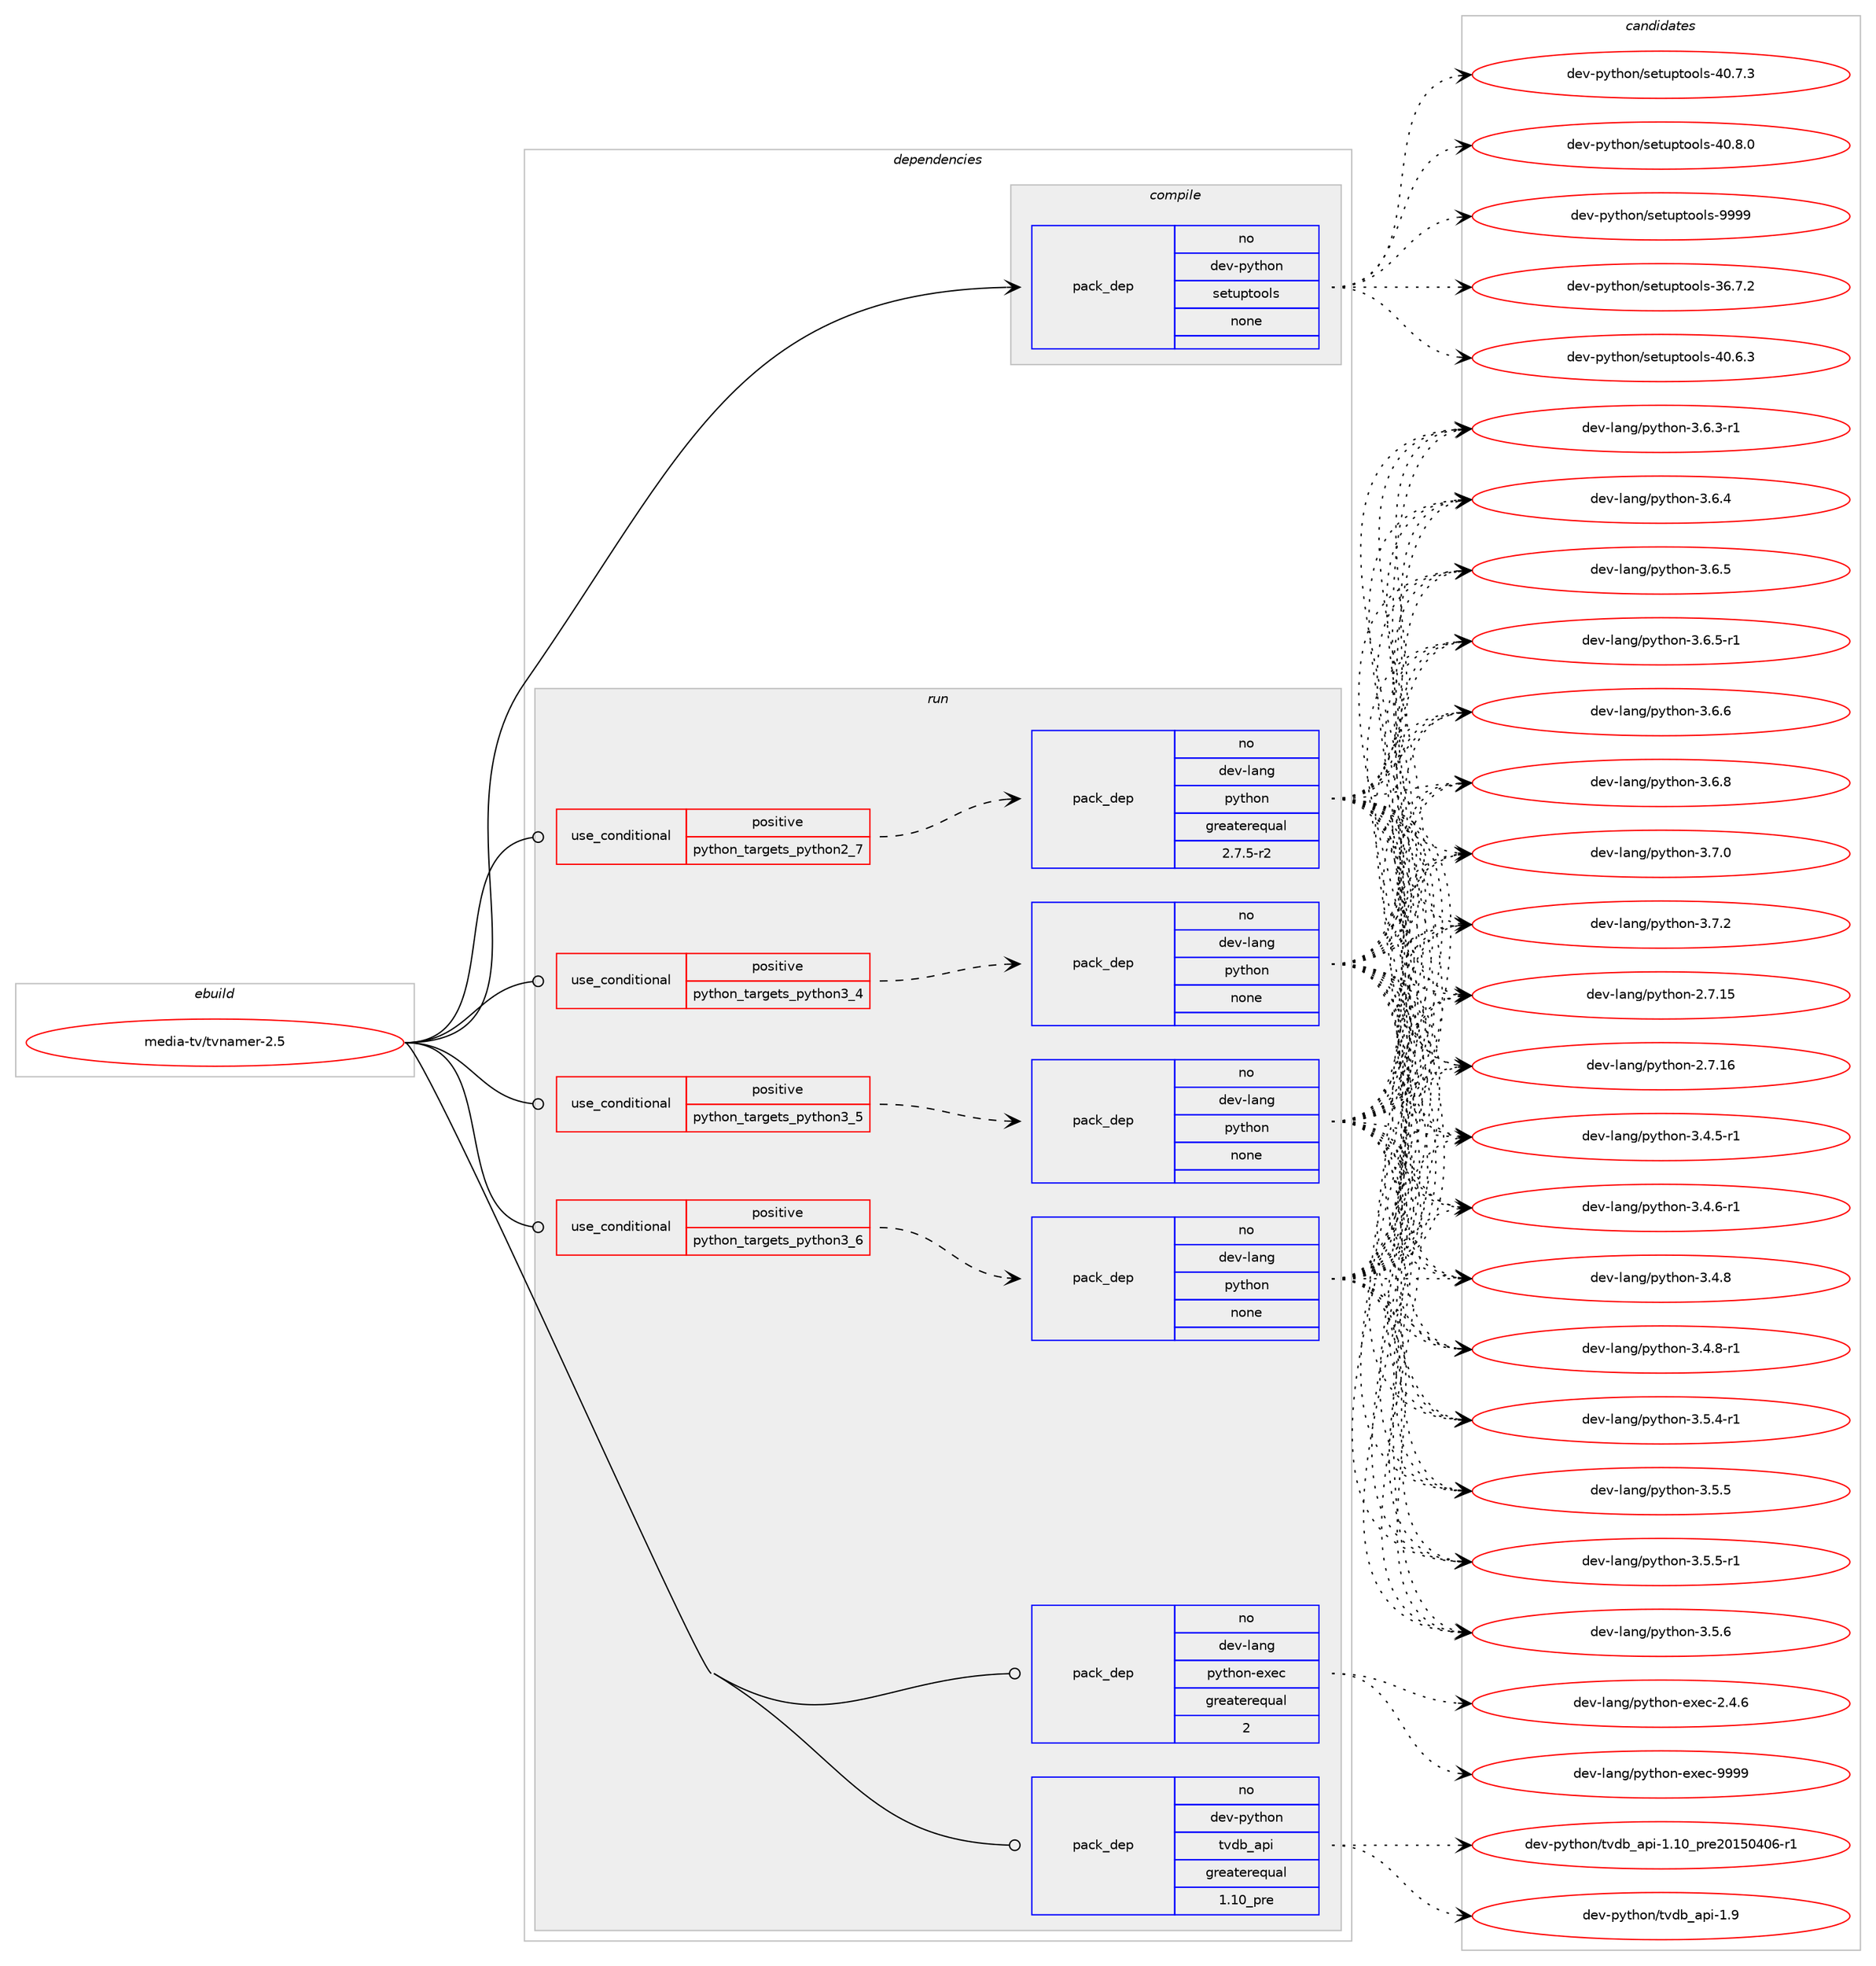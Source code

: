 digraph prolog {

# *************
# Graph options
# *************

newrank=true;
concentrate=true;
compound=true;
graph [rankdir=LR,fontname=Helvetica,fontsize=10,ranksep=1.5];#, ranksep=2.5, nodesep=0.2];
edge  [arrowhead=vee];
node  [fontname=Helvetica,fontsize=10];

# **********
# The ebuild
# **********

subgraph cluster_leftcol {
color=gray;
rank=same;
label=<<i>ebuild</i>>;
id [label="media-tv/tvnamer-2.5", color=red, width=4, href="../media-tv/tvnamer-2.5.svg"];
}

# ****************
# The dependencies
# ****************

subgraph cluster_midcol {
color=gray;
label=<<i>dependencies</i>>;
subgraph cluster_compile {
fillcolor="#eeeeee";
style=filled;
label=<<i>compile</i>>;
subgraph pack1168901 {
dependency1634615 [label=<<TABLE BORDER="0" CELLBORDER="1" CELLSPACING="0" CELLPADDING="4" WIDTH="220"><TR><TD ROWSPAN="6" CELLPADDING="30">pack_dep</TD></TR><TR><TD WIDTH="110">no</TD></TR><TR><TD>dev-python</TD></TR><TR><TD>setuptools</TD></TR><TR><TD>none</TD></TR><TR><TD></TD></TR></TABLE>>, shape=none, color=blue];
}
id:e -> dependency1634615:w [weight=20,style="solid",arrowhead="vee"];
}
subgraph cluster_compileandrun {
fillcolor="#eeeeee";
style=filled;
label=<<i>compile and run</i>>;
}
subgraph cluster_run {
fillcolor="#eeeeee";
style=filled;
label=<<i>run</i>>;
subgraph cond439313 {
dependency1634616 [label=<<TABLE BORDER="0" CELLBORDER="1" CELLSPACING="0" CELLPADDING="4"><TR><TD ROWSPAN="3" CELLPADDING="10">use_conditional</TD></TR><TR><TD>positive</TD></TR><TR><TD>python_targets_python2_7</TD></TR></TABLE>>, shape=none, color=red];
subgraph pack1168902 {
dependency1634617 [label=<<TABLE BORDER="0" CELLBORDER="1" CELLSPACING="0" CELLPADDING="4" WIDTH="220"><TR><TD ROWSPAN="6" CELLPADDING="30">pack_dep</TD></TR><TR><TD WIDTH="110">no</TD></TR><TR><TD>dev-lang</TD></TR><TR><TD>python</TD></TR><TR><TD>greaterequal</TD></TR><TR><TD>2.7.5-r2</TD></TR></TABLE>>, shape=none, color=blue];
}
dependency1634616:e -> dependency1634617:w [weight=20,style="dashed",arrowhead="vee"];
}
id:e -> dependency1634616:w [weight=20,style="solid",arrowhead="odot"];
subgraph cond439314 {
dependency1634618 [label=<<TABLE BORDER="0" CELLBORDER="1" CELLSPACING="0" CELLPADDING="4"><TR><TD ROWSPAN="3" CELLPADDING="10">use_conditional</TD></TR><TR><TD>positive</TD></TR><TR><TD>python_targets_python3_4</TD></TR></TABLE>>, shape=none, color=red];
subgraph pack1168903 {
dependency1634619 [label=<<TABLE BORDER="0" CELLBORDER="1" CELLSPACING="0" CELLPADDING="4" WIDTH="220"><TR><TD ROWSPAN="6" CELLPADDING="30">pack_dep</TD></TR><TR><TD WIDTH="110">no</TD></TR><TR><TD>dev-lang</TD></TR><TR><TD>python</TD></TR><TR><TD>none</TD></TR><TR><TD></TD></TR></TABLE>>, shape=none, color=blue];
}
dependency1634618:e -> dependency1634619:w [weight=20,style="dashed",arrowhead="vee"];
}
id:e -> dependency1634618:w [weight=20,style="solid",arrowhead="odot"];
subgraph cond439315 {
dependency1634620 [label=<<TABLE BORDER="0" CELLBORDER="1" CELLSPACING="0" CELLPADDING="4"><TR><TD ROWSPAN="3" CELLPADDING="10">use_conditional</TD></TR><TR><TD>positive</TD></TR><TR><TD>python_targets_python3_5</TD></TR></TABLE>>, shape=none, color=red];
subgraph pack1168904 {
dependency1634621 [label=<<TABLE BORDER="0" CELLBORDER="1" CELLSPACING="0" CELLPADDING="4" WIDTH="220"><TR><TD ROWSPAN="6" CELLPADDING="30">pack_dep</TD></TR><TR><TD WIDTH="110">no</TD></TR><TR><TD>dev-lang</TD></TR><TR><TD>python</TD></TR><TR><TD>none</TD></TR><TR><TD></TD></TR></TABLE>>, shape=none, color=blue];
}
dependency1634620:e -> dependency1634621:w [weight=20,style="dashed",arrowhead="vee"];
}
id:e -> dependency1634620:w [weight=20,style="solid",arrowhead="odot"];
subgraph cond439316 {
dependency1634622 [label=<<TABLE BORDER="0" CELLBORDER="1" CELLSPACING="0" CELLPADDING="4"><TR><TD ROWSPAN="3" CELLPADDING="10">use_conditional</TD></TR><TR><TD>positive</TD></TR><TR><TD>python_targets_python3_6</TD></TR></TABLE>>, shape=none, color=red];
subgraph pack1168905 {
dependency1634623 [label=<<TABLE BORDER="0" CELLBORDER="1" CELLSPACING="0" CELLPADDING="4" WIDTH="220"><TR><TD ROWSPAN="6" CELLPADDING="30">pack_dep</TD></TR><TR><TD WIDTH="110">no</TD></TR><TR><TD>dev-lang</TD></TR><TR><TD>python</TD></TR><TR><TD>none</TD></TR><TR><TD></TD></TR></TABLE>>, shape=none, color=blue];
}
dependency1634622:e -> dependency1634623:w [weight=20,style="dashed",arrowhead="vee"];
}
id:e -> dependency1634622:w [weight=20,style="solid",arrowhead="odot"];
subgraph pack1168906 {
dependency1634624 [label=<<TABLE BORDER="0" CELLBORDER="1" CELLSPACING="0" CELLPADDING="4" WIDTH="220"><TR><TD ROWSPAN="6" CELLPADDING="30">pack_dep</TD></TR><TR><TD WIDTH="110">no</TD></TR><TR><TD>dev-lang</TD></TR><TR><TD>python-exec</TD></TR><TR><TD>greaterequal</TD></TR><TR><TD>2</TD></TR></TABLE>>, shape=none, color=blue];
}
id:e -> dependency1634624:w [weight=20,style="solid",arrowhead="odot"];
subgraph pack1168907 {
dependency1634625 [label=<<TABLE BORDER="0" CELLBORDER="1" CELLSPACING="0" CELLPADDING="4" WIDTH="220"><TR><TD ROWSPAN="6" CELLPADDING="30">pack_dep</TD></TR><TR><TD WIDTH="110">no</TD></TR><TR><TD>dev-python</TD></TR><TR><TD>tvdb_api</TD></TR><TR><TD>greaterequal</TD></TR><TR><TD>1.10_pre</TD></TR></TABLE>>, shape=none, color=blue];
}
id:e -> dependency1634625:w [weight=20,style="solid",arrowhead="odot"];
}
}

# **************
# The candidates
# **************

subgraph cluster_choices {
rank=same;
color=gray;
label=<<i>candidates</i>>;

subgraph choice1168901 {
color=black;
nodesep=1;
choice100101118451121211161041111104711510111611711211611111110811545515446554650 [label="dev-python/setuptools-36.7.2", color=red, width=4,href="../dev-python/setuptools-36.7.2.svg"];
choice100101118451121211161041111104711510111611711211611111110811545524846544651 [label="dev-python/setuptools-40.6.3", color=red, width=4,href="../dev-python/setuptools-40.6.3.svg"];
choice100101118451121211161041111104711510111611711211611111110811545524846554651 [label="dev-python/setuptools-40.7.3", color=red, width=4,href="../dev-python/setuptools-40.7.3.svg"];
choice100101118451121211161041111104711510111611711211611111110811545524846564648 [label="dev-python/setuptools-40.8.0", color=red, width=4,href="../dev-python/setuptools-40.8.0.svg"];
choice10010111845112121116104111110471151011161171121161111111081154557575757 [label="dev-python/setuptools-9999", color=red, width=4,href="../dev-python/setuptools-9999.svg"];
dependency1634615:e -> choice100101118451121211161041111104711510111611711211611111110811545515446554650:w [style=dotted,weight="100"];
dependency1634615:e -> choice100101118451121211161041111104711510111611711211611111110811545524846544651:w [style=dotted,weight="100"];
dependency1634615:e -> choice100101118451121211161041111104711510111611711211611111110811545524846554651:w [style=dotted,weight="100"];
dependency1634615:e -> choice100101118451121211161041111104711510111611711211611111110811545524846564648:w [style=dotted,weight="100"];
dependency1634615:e -> choice10010111845112121116104111110471151011161171121161111111081154557575757:w [style=dotted,weight="100"];
}
subgraph choice1168902 {
color=black;
nodesep=1;
choice10010111845108971101034711212111610411111045504655464953 [label="dev-lang/python-2.7.15", color=red, width=4,href="../dev-lang/python-2.7.15.svg"];
choice10010111845108971101034711212111610411111045504655464954 [label="dev-lang/python-2.7.16", color=red, width=4,href="../dev-lang/python-2.7.16.svg"];
choice1001011184510897110103471121211161041111104551465246534511449 [label="dev-lang/python-3.4.5-r1", color=red, width=4,href="../dev-lang/python-3.4.5-r1.svg"];
choice1001011184510897110103471121211161041111104551465246544511449 [label="dev-lang/python-3.4.6-r1", color=red, width=4,href="../dev-lang/python-3.4.6-r1.svg"];
choice100101118451089711010347112121116104111110455146524656 [label="dev-lang/python-3.4.8", color=red, width=4,href="../dev-lang/python-3.4.8.svg"];
choice1001011184510897110103471121211161041111104551465246564511449 [label="dev-lang/python-3.4.8-r1", color=red, width=4,href="../dev-lang/python-3.4.8-r1.svg"];
choice1001011184510897110103471121211161041111104551465346524511449 [label="dev-lang/python-3.5.4-r1", color=red, width=4,href="../dev-lang/python-3.5.4-r1.svg"];
choice100101118451089711010347112121116104111110455146534653 [label="dev-lang/python-3.5.5", color=red, width=4,href="../dev-lang/python-3.5.5.svg"];
choice1001011184510897110103471121211161041111104551465346534511449 [label="dev-lang/python-3.5.5-r1", color=red, width=4,href="../dev-lang/python-3.5.5-r1.svg"];
choice100101118451089711010347112121116104111110455146534654 [label="dev-lang/python-3.5.6", color=red, width=4,href="../dev-lang/python-3.5.6.svg"];
choice1001011184510897110103471121211161041111104551465446514511449 [label="dev-lang/python-3.6.3-r1", color=red, width=4,href="../dev-lang/python-3.6.3-r1.svg"];
choice100101118451089711010347112121116104111110455146544652 [label="dev-lang/python-3.6.4", color=red, width=4,href="../dev-lang/python-3.6.4.svg"];
choice100101118451089711010347112121116104111110455146544653 [label="dev-lang/python-3.6.5", color=red, width=4,href="../dev-lang/python-3.6.5.svg"];
choice1001011184510897110103471121211161041111104551465446534511449 [label="dev-lang/python-3.6.5-r1", color=red, width=4,href="../dev-lang/python-3.6.5-r1.svg"];
choice100101118451089711010347112121116104111110455146544654 [label="dev-lang/python-3.6.6", color=red, width=4,href="../dev-lang/python-3.6.6.svg"];
choice100101118451089711010347112121116104111110455146544656 [label="dev-lang/python-3.6.8", color=red, width=4,href="../dev-lang/python-3.6.8.svg"];
choice100101118451089711010347112121116104111110455146554648 [label="dev-lang/python-3.7.0", color=red, width=4,href="../dev-lang/python-3.7.0.svg"];
choice100101118451089711010347112121116104111110455146554650 [label="dev-lang/python-3.7.2", color=red, width=4,href="../dev-lang/python-3.7.2.svg"];
dependency1634617:e -> choice10010111845108971101034711212111610411111045504655464953:w [style=dotted,weight="100"];
dependency1634617:e -> choice10010111845108971101034711212111610411111045504655464954:w [style=dotted,weight="100"];
dependency1634617:e -> choice1001011184510897110103471121211161041111104551465246534511449:w [style=dotted,weight="100"];
dependency1634617:e -> choice1001011184510897110103471121211161041111104551465246544511449:w [style=dotted,weight="100"];
dependency1634617:e -> choice100101118451089711010347112121116104111110455146524656:w [style=dotted,weight="100"];
dependency1634617:e -> choice1001011184510897110103471121211161041111104551465246564511449:w [style=dotted,weight="100"];
dependency1634617:e -> choice1001011184510897110103471121211161041111104551465346524511449:w [style=dotted,weight="100"];
dependency1634617:e -> choice100101118451089711010347112121116104111110455146534653:w [style=dotted,weight="100"];
dependency1634617:e -> choice1001011184510897110103471121211161041111104551465346534511449:w [style=dotted,weight="100"];
dependency1634617:e -> choice100101118451089711010347112121116104111110455146534654:w [style=dotted,weight="100"];
dependency1634617:e -> choice1001011184510897110103471121211161041111104551465446514511449:w [style=dotted,weight="100"];
dependency1634617:e -> choice100101118451089711010347112121116104111110455146544652:w [style=dotted,weight="100"];
dependency1634617:e -> choice100101118451089711010347112121116104111110455146544653:w [style=dotted,weight="100"];
dependency1634617:e -> choice1001011184510897110103471121211161041111104551465446534511449:w [style=dotted,weight="100"];
dependency1634617:e -> choice100101118451089711010347112121116104111110455146544654:w [style=dotted,weight="100"];
dependency1634617:e -> choice100101118451089711010347112121116104111110455146544656:w [style=dotted,weight="100"];
dependency1634617:e -> choice100101118451089711010347112121116104111110455146554648:w [style=dotted,weight="100"];
dependency1634617:e -> choice100101118451089711010347112121116104111110455146554650:w [style=dotted,weight="100"];
}
subgraph choice1168903 {
color=black;
nodesep=1;
choice10010111845108971101034711212111610411111045504655464953 [label="dev-lang/python-2.7.15", color=red, width=4,href="../dev-lang/python-2.7.15.svg"];
choice10010111845108971101034711212111610411111045504655464954 [label="dev-lang/python-2.7.16", color=red, width=4,href="../dev-lang/python-2.7.16.svg"];
choice1001011184510897110103471121211161041111104551465246534511449 [label="dev-lang/python-3.4.5-r1", color=red, width=4,href="../dev-lang/python-3.4.5-r1.svg"];
choice1001011184510897110103471121211161041111104551465246544511449 [label="dev-lang/python-3.4.6-r1", color=red, width=4,href="../dev-lang/python-3.4.6-r1.svg"];
choice100101118451089711010347112121116104111110455146524656 [label="dev-lang/python-3.4.8", color=red, width=4,href="../dev-lang/python-3.4.8.svg"];
choice1001011184510897110103471121211161041111104551465246564511449 [label="dev-lang/python-3.4.8-r1", color=red, width=4,href="../dev-lang/python-3.4.8-r1.svg"];
choice1001011184510897110103471121211161041111104551465346524511449 [label="dev-lang/python-3.5.4-r1", color=red, width=4,href="../dev-lang/python-3.5.4-r1.svg"];
choice100101118451089711010347112121116104111110455146534653 [label="dev-lang/python-3.5.5", color=red, width=4,href="../dev-lang/python-3.5.5.svg"];
choice1001011184510897110103471121211161041111104551465346534511449 [label="dev-lang/python-3.5.5-r1", color=red, width=4,href="../dev-lang/python-3.5.5-r1.svg"];
choice100101118451089711010347112121116104111110455146534654 [label="dev-lang/python-3.5.6", color=red, width=4,href="../dev-lang/python-3.5.6.svg"];
choice1001011184510897110103471121211161041111104551465446514511449 [label="dev-lang/python-3.6.3-r1", color=red, width=4,href="../dev-lang/python-3.6.3-r1.svg"];
choice100101118451089711010347112121116104111110455146544652 [label="dev-lang/python-3.6.4", color=red, width=4,href="../dev-lang/python-3.6.4.svg"];
choice100101118451089711010347112121116104111110455146544653 [label="dev-lang/python-3.6.5", color=red, width=4,href="../dev-lang/python-3.6.5.svg"];
choice1001011184510897110103471121211161041111104551465446534511449 [label="dev-lang/python-3.6.5-r1", color=red, width=4,href="../dev-lang/python-3.6.5-r1.svg"];
choice100101118451089711010347112121116104111110455146544654 [label="dev-lang/python-3.6.6", color=red, width=4,href="../dev-lang/python-3.6.6.svg"];
choice100101118451089711010347112121116104111110455146544656 [label="dev-lang/python-3.6.8", color=red, width=4,href="../dev-lang/python-3.6.8.svg"];
choice100101118451089711010347112121116104111110455146554648 [label="dev-lang/python-3.7.0", color=red, width=4,href="../dev-lang/python-3.7.0.svg"];
choice100101118451089711010347112121116104111110455146554650 [label="dev-lang/python-3.7.2", color=red, width=4,href="../dev-lang/python-3.7.2.svg"];
dependency1634619:e -> choice10010111845108971101034711212111610411111045504655464953:w [style=dotted,weight="100"];
dependency1634619:e -> choice10010111845108971101034711212111610411111045504655464954:w [style=dotted,weight="100"];
dependency1634619:e -> choice1001011184510897110103471121211161041111104551465246534511449:w [style=dotted,weight="100"];
dependency1634619:e -> choice1001011184510897110103471121211161041111104551465246544511449:w [style=dotted,weight="100"];
dependency1634619:e -> choice100101118451089711010347112121116104111110455146524656:w [style=dotted,weight="100"];
dependency1634619:e -> choice1001011184510897110103471121211161041111104551465246564511449:w [style=dotted,weight="100"];
dependency1634619:e -> choice1001011184510897110103471121211161041111104551465346524511449:w [style=dotted,weight="100"];
dependency1634619:e -> choice100101118451089711010347112121116104111110455146534653:w [style=dotted,weight="100"];
dependency1634619:e -> choice1001011184510897110103471121211161041111104551465346534511449:w [style=dotted,weight="100"];
dependency1634619:e -> choice100101118451089711010347112121116104111110455146534654:w [style=dotted,weight="100"];
dependency1634619:e -> choice1001011184510897110103471121211161041111104551465446514511449:w [style=dotted,weight="100"];
dependency1634619:e -> choice100101118451089711010347112121116104111110455146544652:w [style=dotted,weight="100"];
dependency1634619:e -> choice100101118451089711010347112121116104111110455146544653:w [style=dotted,weight="100"];
dependency1634619:e -> choice1001011184510897110103471121211161041111104551465446534511449:w [style=dotted,weight="100"];
dependency1634619:e -> choice100101118451089711010347112121116104111110455146544654:w [style=dotted,weight="100"];
dependency1634619:e -> choice100101118451089711010347112121116104111110455146544656:w [style=dotted,weight="100"];
dependency1634619:e -> choice100101118451089711010347112121116104111110455146554648:w [style=dotted,weight="100"];
dependency1634619:e -> choice100101118451089711010347112121116104111110455146554650:w [style=dotted,weight="100"];
}
subgraph choice1168904 {
color=black;
nodesep=1;
choice10010111845108971101034711212111610411111045504655464953 [label="dev-lang/python-2.7.15", color=red, width=4,href="../dev-lang/python-2.7.15.svg"];
choice10010111845108971101034711212111610411111045504655464954 [label="dev-lang/python-2.7.16", color=red, width=4,href="../dev-lang/python-2.7.16.svg"];
choice1001011184510897110103471121211161041111104551465246534511449 [label="dev-lang/python-3.4.5-r1", color=red, width=4,href="../dev-lang/python-3.4.5-r1.svg"];
choice1001011184510897110103471121211161041111104551465246544511449 [label="dev-lang/python-3.4.6-r1", color=red, width=4,href="../dev-lang/python-3.4.6-r1.svg"];
choice100101118451089711010347112121116104111110455146524656 [label="dev-lang/python-3.4.8", color=red, width=4,href="../dev-lang/python-3.4.8.svg"];
choice1001011184510897110103471121211161041111104551465246564511449 [label="dev-lang/python-3.4.8-r1", color=red, width=4,href="../dev-lang/python-3.4.8-r1.svg"];
choice1001011184510897110103471121211161041111104551465346524511449 [label="dev-lang/python-3.5.4-r1", color=red, width=4,href="../dev-lang/python-3.5.4-r1.svg"];
choice100101118451089711010347112121116104111110455146534653 [label="dev-lang/python-3.5.5", color=red, width=4,href="../dev-lang/python-3.5.5.svg"];
choice1001011184510897110103471121211161041111104551465346534511449 [label="dev-lang/python-3.5.5-r1", color=red, width=4,href="../dev-lang/python-3.5.5-r1.svg"];
choice100101118451089711010347112121116104111110455146534654 [label="dev-lang/python-3.5.6", color=red, width=4,href="../dev-lang/python-3.5.6.svg"];
choice1001011184510897110103471121211161041111104551465446514511449 [label="dev-lang/python-3.6.3-r1", color=red, width=4,href="../dev-lang/python-3.6.3-r1.svg"];
choice100101118451089711010347112121116104111110455146544652 [label="dev-lang/python-3.6.4", color=red, width=4,href="../dev-lang/python-3.6.4.svg"];
choice100101118451089711010347112121116104111110455146544653 [label="dev-lang/python-3.6.5", color=red, width=4,href="../dev-lang/python-3.6.5.svg"];
choice1001011184510897110103471121211161041111104551465446534511449 [label="dev-lang/python-3.6.5-r1", color=red, width=4,href="../dev-lang/python-3.6.5-r1.svg"];
choice100101118451089711010347112121116104111110455146544654 [label="dev-lang/python-3.6.6", color=red, width=4,href="../dev-lang/python-3.6.6.svg"];
choice100101118451089711010347112121116104111110455146544656 [label="dev-lang/python-3.6.8", color=red, width=4,href="../dev-lang/python-3.6.8.svg"];
choice100101118451089711010347112121116104111110455146554648 [label="dev-lang/python-3.7.0", color=red, width=4,href="../dev-lang/python-3.7.0.svg"];
choice100101118451089711010347112121116104111110455146554650 [label="dev-lang/python-3.7.2", color=red, width=4,href="../dev-lang/python-3.7.2.svg"];
dependency1634621:e -> choice10010111845108971101034711212111610411111045504655464953:w [style=dotted,weight="100"];
dependency1634621:e -> choice10010111845108971101034711212111610411111045504655464954:w [style=dotted,weight="100"];
dependency1634621:e -> choice1001011184510897110103471121211161041111104551465246534511449:w [style=dotted,weight="100"];
dependency1634621:e -> choice1001011184510897110103471121211161041111104551465246544511449:w [style=dotted,weight="100"];
dependency1634621:e -> choice100101118451089711010347112121116104111110455146524656:w [style=dotted,weight="100"];
dependency1634621:e -> choice1001011184510897110103471121211161041111104551465246564511449:w [style=dotted,weight="100"];
dependency1634621:e -> choice1001011184510897110103471121211161041111104551465346524511449:w [style=dotted,weight="100"];
dependency1634621:e -> choice100101118451089711010347112121116104111110455146534653:w [style=dotted,weight="100"];
dependency1634621:e -> choice1001011184510897110103471121211161041111104551465346534511449:w [style=dotted,weight="100"];
dependency1634621:e -> choice100101118451089711010347112121116104111110455146534654:w [style=dotted,weight="100"];
dependency1634621:e -> choice1001011184510897110103471121211161041111104551465446514511449:w [style=dotted,weight="100"];
dependency1634621:e -> choice100101118451089711010347112121116104111110455146544652:w [style=dotted,weight="100"];
dependency1634621:e -> choice100101118451089711010347112121116104111110455146544653:w [style=dotted,weight="100"];
dependency1634621:e -> choice1001011184510897110103471121211161041111104551465446534511449:w [style=dotted,weight="100"];
dependency1634621:e -> choice100101118451089711010347112121116104111110455146544654:w [style=dotted,weight="100"];
dependency1634621:e -> choice100101118451089711010347112121116104111110455146544656:w [style=dotted,weight="100"];
dependency1634621:e -> choice100101118451089711010347112121116104111110455146554648:w [style=dotted,weight="100"];
dependency1634621:e -> choice100101118451089711010347112121116104111110455146554650:w [style=dotted,weight="100"];
}
subgraph choice1168905 {
color=black;
nodesep=1;
choice10010111845108971101034711212111610411111045504655464953 [label="dev-lang/python-2.7.15", color=red, width=4,href="../dev-lang/python-2.7.15.svg"];
choice10010111845108971101034711212111610411111045504655464954 [label="dev-lang/python-2.7.16", color=red, width=4,href="../dev-lang/python-2.7.16.svg"];
choice1001011184510897110103471121211161041111104551465246534511449 [label="dev-lang/python-3.4.5-r1", color=red, width=4,href="../dev-lang/python-3.4.5-r1.svg"];
choice1001011184510897110103471121211161041111104551465246544511449 [label="dev-lang/python-3.4.6-r1", color=red, width=4,href="../dev-lang/python-3.4.6-r1.svg"];
choice100101118451089711010347112121116104111110455146524656 [label="dev-lang/python-3.4.8", color=red, width=4,href="../dev-lang/python-3.4.8.svg"];
choice1001011184510897110103471121211161041111104551465246564511449 [label="dev-lang/python-3.4.8-r1", color=red, width=4,href="../dev-lang/python-3.4.8-r1.svg"];
choice1001011184510897110103471121211161041111104551465346524511449 [label="dev-lang/python-3.5.4-r1", color=red, width=4,href="../dev-lang/python-3.5.4-r1.svg"];
choice100101118451089711010347112121116104111110455146534653 [label="dev-lang/python-3.5.5", color=red, width=4,href="../dev-lang/python-3.5.5.svg"];
choice1001011184510897110103471121211161041111104551465346534511449 [label="dev-lang/python-3.5.5-r1", color=red, width=4,href="../dev-lang/python-3.5.5-r1.svg"];
choice100101118451089711010347112121116104111110455146534654 [label="dev-lang/python-3.5.6", color=red, width=4,href="../dev-lang/python-3.5.6.svg"];
choice1001011184510897110103471121211161041111104551465446514511449 [label="dev-lang/python-3.6.3-r1", color=red, width=4,href="../dev-lang/python-3.6.3-r1.svg"];
choice100101118451089711010347112121116104111110455146544652 [label="dev-lang/python-3.6.4", color=red, width=4,href="../dev-lang/python-3.6.4.svg"];
choice100101118451089711010347112121116104111110455146544653 [label="dev-lang/python-3.6.5", color=red, width=4,href="../dev-lang/python-3.6.5.svg"];
choice1001011184510897110103471121211161041111104551465446534511449 [label="dev-lang/python-3.6.5-r1", color=red, width=4,href="../dev-lang/python-3.6.5-r1.svg"];
choice100101118451089711010347112121116104111110455146544654 [label="dev-lang/python-3.6.6", color=red, width=4,href="../dev-lang/python-3.6.6.svg"];
choice100101118451089711010347112121116104111110455146544656 [label="dev-lang/python-3.6.8", color=red, width=4,href="../dev-lang/python-3.6.8.svg"];
choice100101118451089711010347112121116104111110455146554648 [label="dev-lang/python-3.7.0", color=red, width=4,href="../dev-lang/python-3.7.0.svg"];
choice100101118451089711010347112121116104111110455146554650 [label="dev-lang/python-3.7.2", color=red, width=4,href="../dev-lang/python-3.7.2.svg"];
dependency1634623:e -> choice10010111845108971101034711212111610411111045504655464953:w [style=dotted,weight="100"];
dependency1634623:e -> choice10010111845108971101034711212111610411111045504655464954:w [style=dotted,weight="100"];
dependency1634623:e -> choice1001011184510897110103471121211161041111104551465246534511449:w [style=dotted,weight="100"];
dependency1634623:e -> choice1001011184510897110103471121211161041111104551465246544511449:w [style=dotted,weight="100"];
dependency1634623:e -> choice100101118451089711010347112121116104111110455146524656:w [style=dotted,weight="100"];
dependency1634623:e -> choice1001011184510897110103471121211161041111104551465246564511449:w [style=dotted,weight="100"];
dependency1634623:e -> choice1001011184510897110103471121211161041111104551465346524511449:w [style=dotted,weight="100"];
dependency1634623:e -> choice100101118451089711010347112121116104111110455146534653:w [style=dotted,weight="100"];
dependency1634623:e -> choice1001011184510897110103471121211161041111104551465346534511449:w [style=dotted,weight="100"];
dependency1634623:e -> choice100101118451089711010347112121116104111110455146534654:w [style=dotted,weight="100"];
dependency1634623:e -> choice1001011184510897110103471121211161041111104551465446514511449:w [style=dotted,weight="100"];
dependency1634623:e -> choice100101118451089711010347112121116104111110455146544652:w [style=dotted,weight="100"];
dependency1634623:e -> choice100101118451089711010347112121116104111110455146544653:w [style=dotted,weight="100"];
dependency1634623:e -> choice1001011184510897110103471121211161041111104551465446534511449:w [style=dotted,weight="100"];
dependency1634623:e -> choice100101118451089711010347112121116104111110455146544654:w [style=dotted,weight="100"];
dependency1634623:e -> choice100101118451089711010347112121116104111110455146544656:w [style=dotted,weight="100"];
dependency1634623:e -> choice100101118451089711010347112121116104111110455146554648:w [style=dotted,weight="100"];
dependency1634623:e -> choice100101118451089711010347112121116104111110455146554650:w [style=dotted,weight="100"];
}
subgraph choice1168906 {
color=black;
nodesep=1;
choice1001011184510897110103471121211161041111104510112010199455046524654 [label="dev-lang/python-exec-2.4.6", color=red, width=4,href="../dev-lang/python-exec-2.4.6.svg"];
choice10010111845108971101034711212111610411111045101120101994557575757 [label="dev-lang/python-exec-9999", color=red, width=4,href="../dev-lang/python-exec-9999.svg"];
dependency1634624:e -> choice1001011184510897110103471121211161041111104510112010199455046524654:w [style=dotted,weight="100"];
dependency1634624:e -> choice10010111845108971101034711212111610411111045101120101994557575757:w [style=dotted,weight="100"];
}
subgraph choice1168907 {
color=black;
nodesep=1;
choice100101118451121211161041111104711611810098959711210545494649489511211410150484953485248544511449 [label="dev-python/tvdb_api-1.10_pre20150406-r1", color=red, width=4,href="../dev-python/tvdb_api-1.10_pre20150406-r1.svg"];
choice100101118451121211161041111104711611810098959711210545494657 [label="dev-python/tvdb_api-1.9", color=red, width=4,href="../dev-python/tvdb_api-1.9.svg"];
dependency1634625:e -> choice100101118451121211161041111104711611810098959711210545494649489511211410150484953485248544511449:w [style=dotted,weight="100"];
dependency1634625:e -> choice100101118451121211161041111104711611810098959711210545494657:w [style=dotted,weight="100"];
}
}

}
